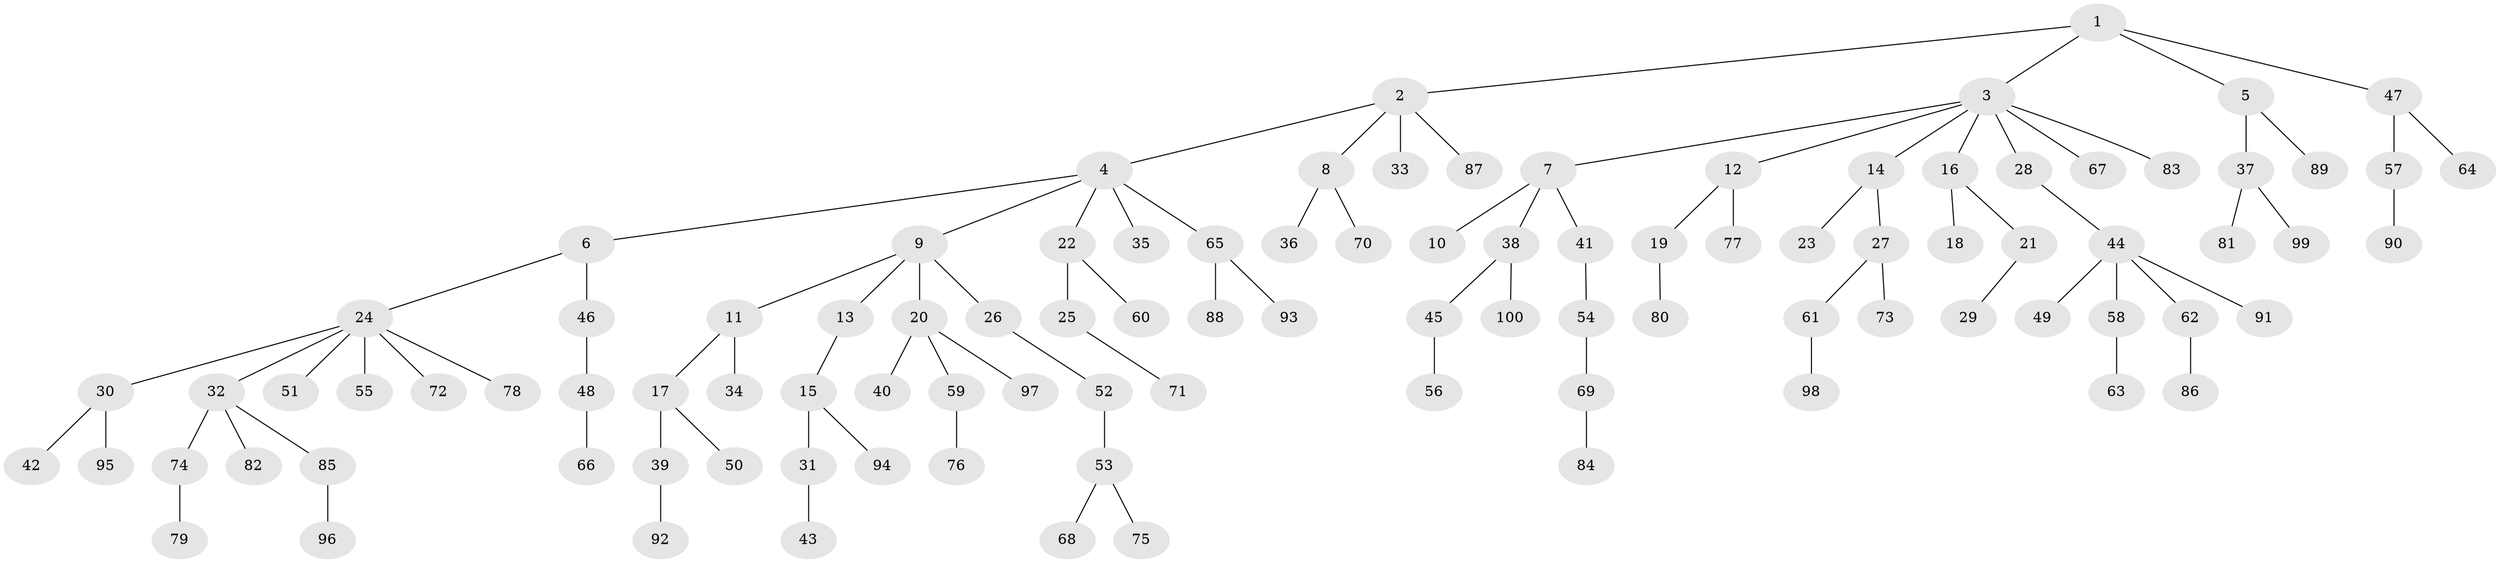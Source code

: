 // Generated by graph-tools (version 1.1) at 2025/11/02/21/25 10:11:10]
// undirected, 100 vertices, 99 edges
graph export_dot {
graph [start="1"]
  node [color=gray90,style=filled];
  1;
  2;
  3;
  4;
  5;
  6;
  7;
  8;
  9;
  10;
  11;
  12;
  13;
  14;
  15;
  16;
  17;
  18;
  19;
  20;
  21;
  22;
  23;
  24;
  25;
  26;
  27;
  28;
  29;
  30;
  31;
  32;
  33;
  34;
  35;
  36;
  37;
  38;
  39;
  40;
  41;
  42;
  43;
  44;
  45;
  46;
  47;
  48;
  49;
  50;
  51;
  52;
  53;
  54;
  55;
  56;
  57;
  58;
  59;
  60;
  61;
  62;
  63;
  64;
  65;
  66;
  67;
  68;
  69;
  70;
  71;
  72;
  73;
  74;
  75;
  76;
  77;
  78;
  79;
  80;
  81;
  82;
  83;
  84;
  85;
  86;
  87;
  88;
  89;
  90;
  91;
  92;
  93;
  94;
  95;
  96;
  97;
  98;
  99;
  100;
  1 -- 2;
  1 -- 3;
  1 -- 5;
  1 -- 47;
  2 -- 4;
  2 -- 8;
  2 -- 33;
  2 -- 87;
  3 -- 7;
  3 -- 12;
  3 -- 14;
  3 -- 16;
  3 -- 28;
  3 -- 67;
  3 -- 83;
  4 -- 6;
  4 -- 9;
  4 -- 22;
  4 -- 35;
  4 -- 65;
  5 -- 37;
  5 -- 89;
  6 -- 24;
  6 -- 46;
  7 -- 10;
  7 -- 38;
  7 -- 41;
  8 -- 36;
  8 -- 70;
  9 -- 11;
  9 -- 13;
  9 -- 20;
  9 -- 26;
  11 -- 17;
  11 -- 34;
  12 -- 19;
  12 -- 77;
  13 -- 15;
  14 -- 23;
  14 -- 27;
  15 -- 31;
  15 -- 94;
  16 -- 18;
  16 -- 21;
  17 -- 39;
  17 -- 50;
  19 -- 80;
  20 -- 40;
  20 -- 59;
  20 -- 97;
  21 -- 29;
  22 -- 25;
  22 -- 60;
  24 -- 30;
  24 -- 32;
  24 -- 51;
  24 -- 55;
  24 -- 72;
  24 -- 78;
  25 -- 71;
  26 -- 52;
  27 -- 61;
  27 -- 73;
  28 -- 44;
  30 -- 42;
  30 -- 95;
  31 -- 43;
  32 -- 74;
  32 -- 82;
  32 -- 85;
  37 -- 81;
  37 -- 99;
  38 -- 45;
  38 -- 100;
  39 -- 92;
  41 -- 54;
  44 -- 49;
  44 -- 58;
  44 -- 62;
  44 -- 91;
  45 -- 56;
  46 -- 48;
  47 -- 57;
  47 -- 64;
  48 -- 66;
  52 -- 53;
  53 -- 68;
  53 -- 75;
  54 -- 69;
  57 -- 90;
  58 -- 63;
  59 -- 76;
  61 -- 98;
  62 -- 86;
  65 -- 88;
  65 -- 93;
  69 -- 84;
  74 -- 79;
  85 -- 96;
}
